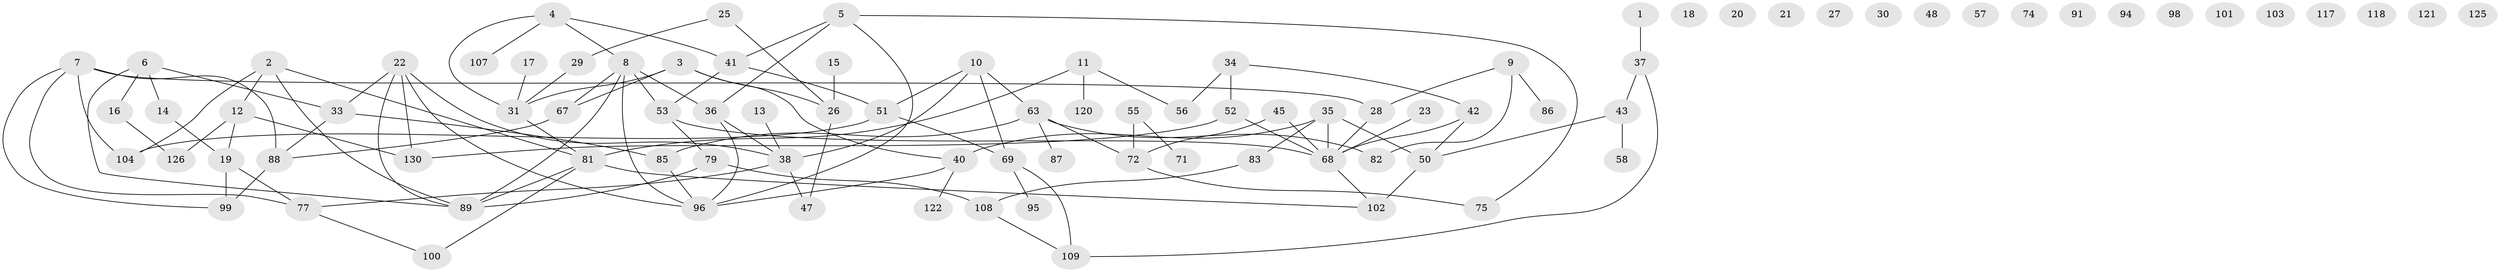 // original degree distribution, {1: 0.14285714285714285, 4: 0.17293233082706766, 2: 0.2631578947368421, 5: 0.06015037593984962, 3: 0.21804511278195488, 0: 0.12781954887218044, 6: 0.007518796992481203, 8: 0.007518796992481203}
// Generated by graph-tools (version 1.1) at 2025/41/03/06/25 10:41:24]
// undirected, 91 vertices, 116 edges
graph export_dot {
graph [start="1"]
  node [color=gray90,style=filled];
  1;
  2;
  3 [super="+64"];
  4 [super="+133"];
  5 [super="+124"];
  6 [super="+70"];
  7 [super="+46"];
  8 [super="+105"];
  9 [super="+24"];
  10 [super="+61"];
  11 [super="+62"];
  12 [super="+44"];
  13;
  14;
  15;
  16 [super="+39"];
  17 [super="+49"];
  18;
  19 [super="+80"];
  20;
  21;
  22 [super="+60"];
  23;
  25;
  26 [super="+32"];
  27;
  28 [super="+78"];
  29;
  30;
  31 [super="+54"];
  33 [super="+76"];
  34;
  35 [super="+93"];
  36 [super="+90"];
  37 [super="+119"];
  38 [super="+110"];
  40 [super="+65"];
  41 [super="+73"];
  42;
  43 [super="+112"];
  45 [super="+128"];
  47 [super="+66"];
  48;
  50 [super="+111"];
  51 [super="+84"];
  52 [super="+97"];
  53;
  55;
  56 [super="+59"];
  57;
  58;
  63 [super="+115"];
  67;
  68 [super="+92"];
  69;
  71;
  72 [super="+129"];
  74;
  75;
  77;
  79 [super="+116"];
  81 [super="+113"];
  82;
  83;
  85 [super="+131"];
  86;
  87;
  88 [super="+123"];
  89 [super="+132"];
  91;
  94;
  95;
  96 [super="+114"];
  98;
  99;
  100;
  101;
  102 [super="+106"];
  103;
  104;
  107;
  108;
  109;
  117;
  118;
  120;
  121;
  122;
  125;
  126 [super="+127"];
  130;
  1 -- 37;
  2 -- 104;
  2 -- 81;
  2 -- 89;
  2 -- 12;
  3 -- 26;
  3 -- 40;
  3 -- 67;
  3 -- 31;
  4 -- 31;
  4 -- 107;
  4 -- 8;
  4 -- 41;
  5 -- 36;
  5 -- 41;
  5 -- 75;
  5 -- 96;
  6 -- 16;
  6 -- 89;
  6 -- 33;
  6 -- 14;
  7 -- 99;
  7 -- 104;
  7 -- 77;
  7 -- 88;
  7 -- 28;
  8 -- 53;
  8 -- 67;
  8 -- 89;
  8 -- 36;
  8 -- 96;
  9 -- 82;
  9 -- 86;
  9 -- 28;
  10 -- 51 [weight=2];
  10 -- 69;
  10 -- 38;
  10 -- 63;
  11 -- 81;
  11 -- 120;
  11 -- 56;
  12 -- 130;
  12 -- 19;
  12 -- 126;
  13 -- 38;
  14 -- 19;
  15 -- 26;
  16 -- 126;
  17 -- 31;
  19 -- 77;
  19 -- 99;
  22 -- 130;
  22 -- 38;
  22 -- 96;
  22 -- 89;
  22 -- 33;
  23 -- 68;
  25 -- 26;
  25 -- 29;
  26 -- 47;
  28 -- 68;
  29 -- 31;
  31 -- 81;
  33 -- 88;
  33 -- 85;
  34 -- 42;
  34 -- 56;
  34 -- 52;
  35 -- 50;
  35 -- 68 [weight=2];
  35 -- 83;
  35 -- 40;
  36 -- 38;
  36 -- 96;
  37 -- 109;
  37 -- 43;
  38 -- 47;
  38 -- 77;
  40 -- 122;
  40 -- 96;
  41 -- 53;
  41 -- 51;
  42 -- 50;
  42 -- 68;
  43 -- 58;
  43 -- 50;
  45 -- 68;
  45 -- 72;
  50 -- 102 [weight=2];
  51 -- 69;
  51 -- 104;
  52 -- 68;
  52 -- 130;
  53 -- 79;
  53 -- 68;
  55 -- 71;
  55 -- 72;
  63 -- 82;
  63 -- 72;
  63 -- 85;
  63 -- 87;
  67 -- 88;
  68 -- 102;
  69 -- 95;
  69 -- 109;
  72 -- 75;
  77 -- 100;
  79 -- 108;
  79 -- 89;
  81 -- 100;
  81 -- 89;
  81 -- 102;
  83 -- 108;
  85 -- 96;
  88 -- 99;
  108 -- 109;
}
